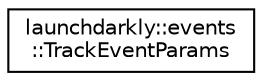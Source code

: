 digraph "Graphical Class Hierarchy"
{
 // LATEX_PDF_SIZE
  edge [fontname="Helvetica",fontsize="10",labelfontname="Helvetica",labelfontsize="10"];
  node [fontname="Helvetica",fontsize="10",shape=record];
  rankdir="LR";
  Node0 [label="launchdarkly::events\l::TrackEventParams",height=0.2,width=0.4,color="black", fillcolor="white", style="filled",URL="$structlaunchdarkly_1_1events_1_1TrackEventParams.html",tooltip=" "];
}
